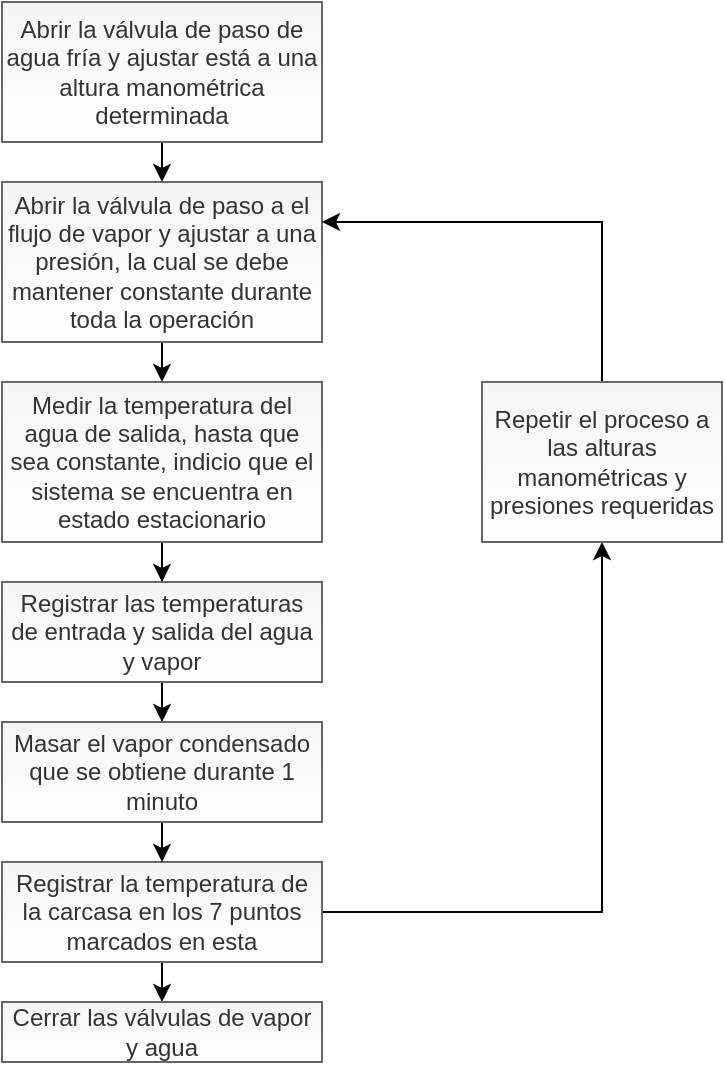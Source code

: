 <mxfile version="10.7.5" type="device"><diagram name="Page-1" id="c7558073-3199-34d8-9f00-42111426c3f3"><mxGraphModel dx="579" dy="323" grid="1" gridSize="10" guides="1" tooltips="1" connect="1" arrows="1" fold="1" page="1" pageScale="1" pageWidth="826" pageHeight="1169" background="#ffffff" math="0" shadow="0"><root><mxCell id="0"/><mxCell id="1" parent="0"/><mxCell id="4N25j2xxHdL-b8d26J8l-117" style="edgeStyle=orthogonalEdgeStyle;rounded=0;orthogonalLoop=1;jettySize=auto;html=1;exitX=0.5;exitY=1;exitDx=0;exitDy=0;entryX=0.5;entryY=0;entryDx=0;entryDy=0;" edge="1" parent="1" source="4N25j2xxHdL-b8d26J8l-107" target="4N25j2xxHdL-b8d26J8l-108"><mxGeometry relative="1" as="geometry"/></mxCell><mxCell id="4N25j2xxHdL-b8d26J8l-107" value="&lt;div align=&quot;center&quot;&gt;Abrir la válvula de paso de agua fría y ajustar está a una altura manométrica determinada&lt;/div&gt;" style="rounded=0;whiteSpace=wrap;html=1;fillColor=#f5f5f5;strokeColor=#666666;fontColor=#333333;gradientColor=#ffffff;" vertex="1" parent="1"><mxGeometry x="240" y="80" width="160" height="70" as="geometry"/></mxCell><mxCell id="4N25j2xxHdL-b8d26J8l-118" style="edgeStyle=orthogonalEdgeStyle;rounded=0;orthogonalLoop=1;jettySize=auto;html=1;exitX=0.5;exitY=1;exitDx=0;exitDy=0;entryX=0.5;entryY=0;entryDx=0;entryDy=0;" edge="1" parent="1" source="4N25j2xxHdL-b8d26J8l-108" target="4N25j2xxHdL-b8d26J8l-109"><mxGeometry relative="1" as="geometry"/></mxCell><mxCell id="4N25j2xxHdL-b8d26J8l-108" value="&lt;div align=&quot;center&quot;&gt;Abrir la válvula de paso a el flujo de vapor y ajustar a una presión, la cual se debe mantener constante durante toda la operación&lt;/div&gt;" style="rounded=0;whiteSpace=wrap;html=1;fillColor=#f5f5f5;strokeColor=#666666;fontColor=#333333;gradientColor=#ffffff;" vertex="1" parent="1"><mxGeometry x="240" y="170" width="160" height="80" as="geometry"/></mxCell><mxCell id="4N25j2xxHdL-b8d26J8l-119" style="edgeStyle=orthogonalEdgeStyle;rounded=0;orthogonalLoop=1;jettySize=auto;html=1;exitX=0.5;exitY=1;exitDx=0;exitDy=0;" edge="1" parent="1" source="4N25j2xxHdL-b8d26J8l-109" target="4N25j2xxHdL-b8d26J8l-110"><mxGeometry relative="1" as="geometry"/></mxCell><mxCell id="4N25j2xxHdL-b8d26J8l-109" value="&lt;div align=&quot;center&quot;&gt;Medir la temperatura del agua de salida, hasta que sea constante, indicio que el sistema se encuentra en estado estacionario&lt;/div&gt;" style="rounded=0;whiteSpace=wrap;html=1;fillColor=#f5f5f5;strokeColor=#666666;fontColor=#333333;gradientColor=#ffffff;" vertex="1" parent="1"><mxGeometry x="240" y="270" width="160" height="80" as="geometry"/></mxCell><mxCell id="4N25j2xxHdL-b8d26J8l-120" value="" style="edgeStyle=orthogonalEdgeStyle;rounded=0;orthogonalLoop=1;jettySize=auto;html=1;entryX=0.5;entryY=0;entryDx=0;entryDy=0;" edge="1" parent="1" source="4N25j2xxHdL-b8d26J8l-110" target="4N25j2xxHdL-b8d26J8l-113"><mxGeometry relative="1" as="geometry"/></mxCell><mxCell id="4N25j2xxHdL-b8d26J8l-110" value="Registrar las temperaturas de entrada y salida del agua y vapor " style="rounded=0;whiteSpace=wrap;html=1;fillColor=#f5f5f5;strokeColor=#666666;fontColor=#333333;gradientColor=#ffffff;" vertex="1" parent="1"><mxGeometry x="240" y="370" width="160" height="50" as="geometry"/></mxCell><mxCell id="4N25j2xxHdL-b8d26J8l-122" style="edgeStyle=orthogonalEdgeStyle;rounded=0;orthogonalLoop=1;jettySize=auto;html=1;exitX=0.5;exitY=1;exitDx=0;exitDy=0;entryX=0.5;entryY=0;entryDx=0;entryDy=0;" edge="1" parent="1" source="4N25j2xxHdL-b8d26J8l-112" target="4N25j2xxHdL-b8d26J8l-115"><mxGeometry relative="1" as="geometry"/></mxCell><mxCell id="4N25j2xxHdL-b8d26J8l-123" style="edgeStyle=orthogonalEdgeStyle;rounded=0;orthogonalLoop=1;jettySize=auto;html=1;" edge="1" parent="1" source="4N25j2xxHdL-b8d26J8l-112" target="4N25j2xxHdL-b8d26J8l-116"><mxGeometry relative="1" as="geometry"/></mxCell><mxCell id="4N25j2xxHdL-b8d26J8l-112" value="Registrar la temperatura de la carcasa en los 7 puntos marcados en esta" style="rounded=0;whiteSpace=wrap;html=1;fillColor=#f5f5f5;strokeColor=#666666;fontColor=#333333;gradientColor=#ffffff;" vertex="1" parent="1"><mxGeometry x="240" y="510" width="160" height="50" as="geometry"/></mxCell><mxCell id="4N25j2xxHdL-b8d26J8l-128" style="edgeStyle=orthogonalEdgeStyle;rounded=0;orthogonalLoop=1;jettySize=auto;html=1;exitX=0.5;exitY=1;exitDx=0;exitDy=0;entryX=0.5;entryY=0;entryDx=0;entryDy=0;" edge="1" parent="1" source="4N25j2xxHdL-b8d26J8l-113" target="4N25j2xxHdL-b8d26J8l-112"><mxGeometry relative="1" as="geometry"/></mxCell><mxCell id="4N25j2xxHdL-b8d26J8l-113" value="Masar el vapor condensado que se obtiene durante 1 minuto" style="rounded=0;whiteSpace=wrap;html=1;fillColor=#f5f5f5;strokeColor=#666666;fontColor=#333333;gradientColor=#ffffff;" vertex="1" parent="1"><mxGeometry x="240" y="440" width="160" height="50" as="geometry"/></mxCell><mxCell id="4N25j2xxHdL-b8d26J8l-115" value="Cerrar las válvulas de vapor y agua" style="rounded=0;whiteSpace=wrap;html=1;fillColor=#f5f5f5;strokeColor=#666666;fontColor=#333333;gradientColor=#ffffff;" vertex="1" parent="1"><mxGeometry x="240" y="580" width="160" height="30" as="geometry"/></mxCell><mxCell id="4N25j2xxHdL-b8d26J8l-124" style="edgeStyle=orthogonalEdgeStyle;rounded=0;orthogonalLoop=1;jettySize=auto;html=1;entryX=1;entryY=0.25;entryDx=0;entryDy=0;exitX=0.5;exitY=0;exitDx=0;exitDy=0;" edge="1" parent="1" source="4N25j2xxHdL-b8d26J8l-116" target="4N25j2xxHdL-b8d26J8l-108"><mxGeometry relative="1" as="geometry"><mxPoint x="540" y="180" as="targetPoint"/><mxPoint x="540" y="300" as="sourcePoint"/><Array as="points"><mxPoint x="540" y="190"/></Array></mxGeometry></mxCell><mxCell id="4N25j2xxHdL-b8d26J8l-116" value="&lt;div&gt;Repetir el proceso a las alturas manométricas y presiones requeridas&lt;br&gt;&lt;/div&gt;" style="rounded=0;whiteSpace=wrap;html=1;fillColor=#f5f5f5;strokeColor=#666666;fontColor=#333333;gradientColor=#ffffff;" vertex="1" parent="1"><mxGeometry x="480" y="270" width="120" height="80" as="geometry"/></mxCell></root></mxGraphModel></diagram></mxfile>